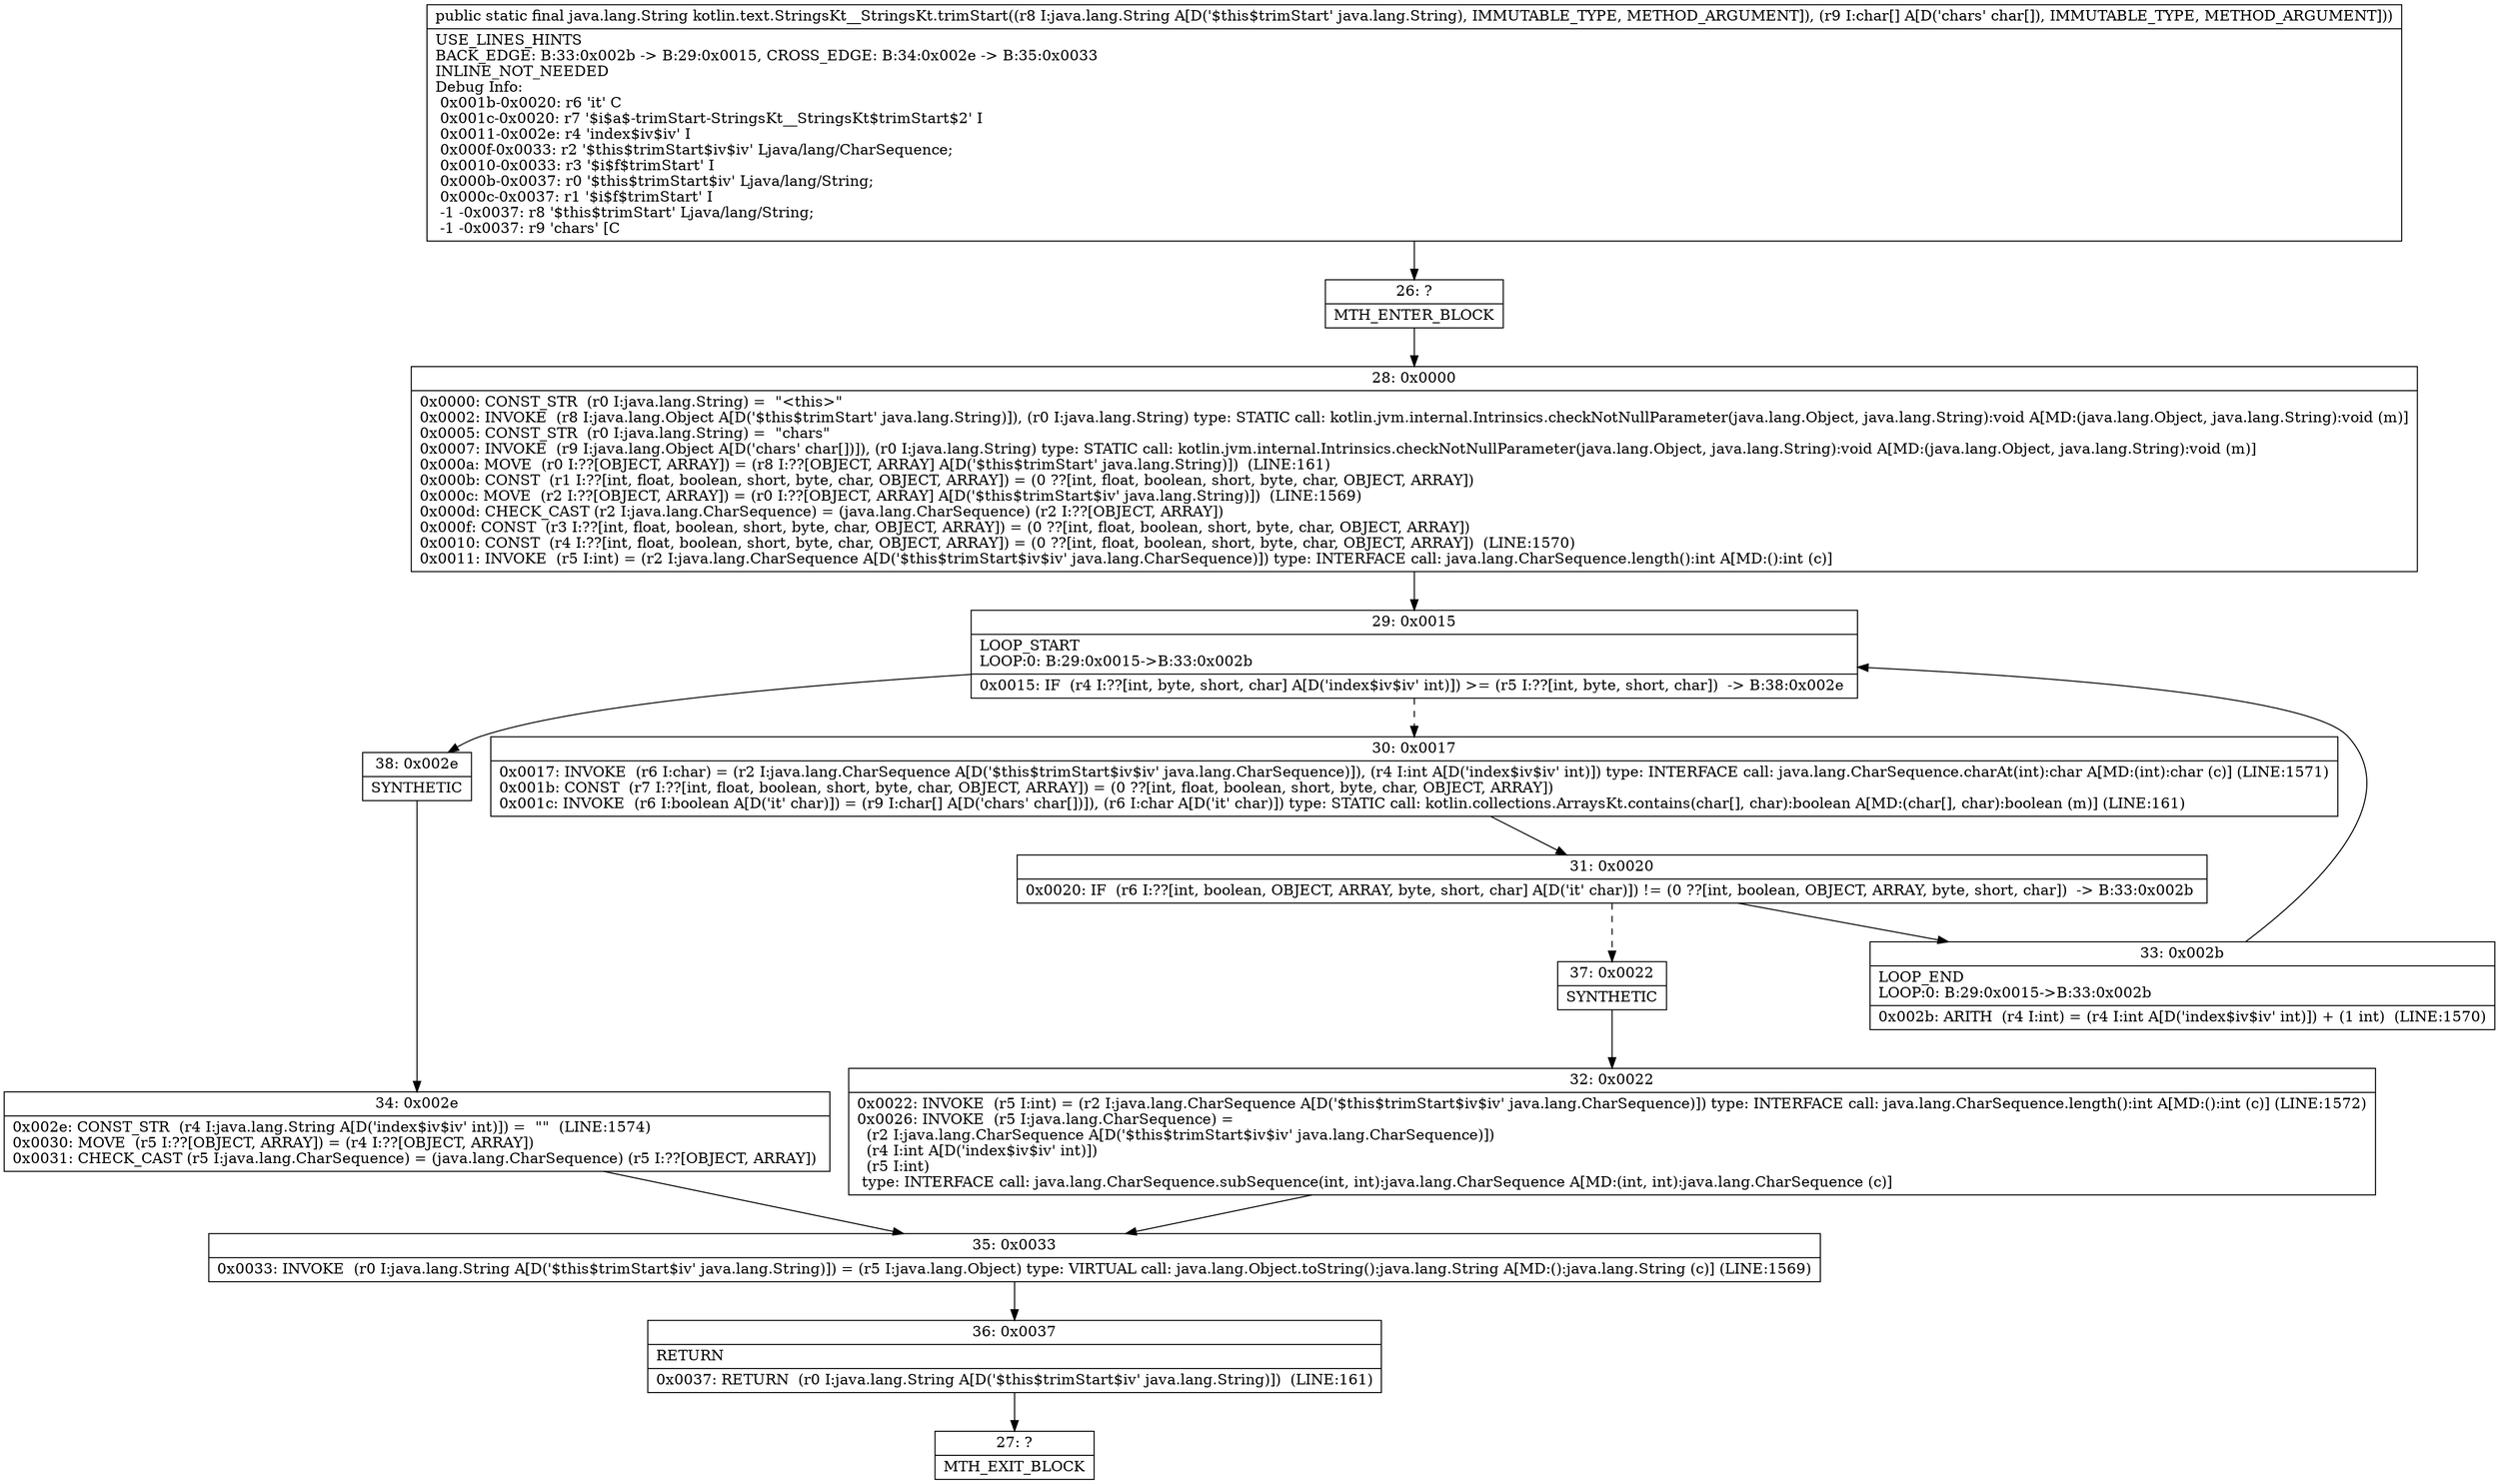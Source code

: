 digraph "CFG forkotlin.text.StringsKt__StringsKt.trimStart(Ljava\/lang\/String;[C)Ljava\/lang\/String;" {
Node_26 [shape=record,label="{26\:\ ?|MTH_ENTER_BLOCK\l}"];
Node_28 [shape=record,label="{28\:\ 0x0000|0x0000: CONST_STR  (r0 I:java.lang.String) =  \"\<this\>\" \l0x0002: INVOKE  (r8 I:java.lang.Object A[D('$this$trimStart' java.lang.String)]), (r0 I:java.lang.String) type: STATIC call: kotlin.jvm.internal.Intrinsics.checkNotNullParameter(java.lang.Object, java.lang.String):void A[MD:(java.lang.Object, java.lang.String):void (m)]\l0x0005: CONST_STR  (r0 I:java.lang.String) =  \"chars\" \l0x0007: INVOKE  (r9 I:java.lang.Object A[D('chars' char[])]), (r0 I:java.lang.String) type: STATIC call: kotlin.jvm.internal.Intrinsics.checkNotNullParameter(java.lang.Object, java.lang.String):void A[MD:(java.lang.Object, java.lang.String):void (m)]\l0x000a: MOVE  (r0 I:??[OBJECT, ARRAY]) = (r8 I:??[OBJECT, ARRAY] A[D('$this$trimStart' java.lang.String)])  (LINE:161)\l0x000b: CONST  (r1 I:??[int, float, boolean, short, byte, char, OBJECT, ARRAY]) = (0 ??[int, float, boolean, short, byte, char, OBJECT, ARRAY]) \l0x000c: MOVE  (r2 I:??[OBJECT, ARRAY]) = (r0 I:??[OBJECT, ARRAY] A[D('$this$trimStart$iv' java.lang.String)])  (LINE:1569)\l0x000d: CHECK_CAST (r2 I:java.lang.CharSequence) = (java.lang.CharSequence) (r2 I:??[OBJECT, ARRAY]) \l0x000f: CONST  (r3 I:??[int, float, boolean, short, byte, char, OBJECT, ARRAY]) = (0 ??[int, float, boolean, short, byte, char, OBJECT, ARRAY]) \l0x0010: CONST  (r4 I:??[int, float, boolean, short, byte, char, OBJECT, ARRAY]) = (0 ??[int, float, boolean, short, byte, char, OBJECT, ARRAY])  (LINE:1570)\l0x0011: INVOKE  (r5 I:int) = (r2 I:java.lang.CharSequence A[D('$this$trimStart$iv$iv' java.lang.CharSequence)]) type: INTERFACE call: java.lang.CharSequence.length():int A[MD:():int (c)]\l}"];
Node_29 [shape=record,label="{29\:\ 0x0015|LOOP_START\lLOOP:0: B:29:0x0015\-\>B:33:0x002b\l|0x0015: IF  (r4 I:??[int, byte, short, char] A[D('index$iv$iv' int)]) \>= (r5 I:??[int, byte, short, char])  \-\> B:38:0x002e \l}"];
Node_30 [shape=record,label="{30\:\ 0x0017|0x0017: INVOKE  (r6 I:char) = (r2 I:java.lang.CharSequence A[D('$this$trimStart$iv$iv' java.lang.CharSequence)]), (r4 I:int A[D('index$iv$iv' int)]) type: INTERFACE call: java.lang.CharSequence.charAt(int):char A[MD:(int):char (c)] (LINE:1571)\l0x001b: CONST  (r7 I:??[int, float, boolean, short, byte, char, OBJECT, ARRAY]) = (0 ??[int, float, boolean, short, byte, char, OBJECT, ARRAY]) \l0x001c: INVOKE  (r6 I:boolean A[D('it' char)]) = (r9 I:char[] A[D('chars' char[])]), (r6 I:char A[D('it' char)]) type: STATIC call: kotlin.collections.ArraysKt.contains(char[], char):boolean A[MD:(char[], char):boolean (m)] (LINE:161)\l}"];
Node_31 [shape=record,label="{31\:\ 0x0020|0x0020: IF  (r6 I:??[int, boolean, OBJECT, ARRAY, byte, short, char] A[D('it' char)]) != (0 ??[int, boolean, OBJECT, ARRAY, byte, short, char])  \-\> B:33:0x002b \l}"];
Node_33 [shape=record,label="{33\:\ 0x002b|LOOP_END\lLOOP:0: B:29:0x0015\-\>B:33:0x002b\l|0x002b: ARITH  (r4 I:int) = (r4 I:int A[D('index$iv$iv' int)]) + (1 int)  (LINE:1570)\l}"];
Node_37 [shape=record,label="{37\:\ 0x0022|SYNTHETIC\l}"];
Node_32 [shape=record,label="{32\:\ 0x0022|0x0022: INVOKE  (r5 I:int) = (r2 I:java.lang.CharSequence A[D('$this$trimStart$iv$iv' java.lang.CharSequence)]) type: INTERFACE call: java.lang.CharSequence.length():int A[MD:():int (c)] (LINE:1572)\l0x0026: INVOKE  (r5 I:java.lang.CharSequence) = \l  (r2 I:java.lang.CharSequence A[D('$this$trimStart$iv$iv' java.lang.CharSequence)])\l  (r4 I:int A[D('index$iv$iv' int)])\l  (r5 I:int)\l type: INTERFACE call: java.lang.CharSequence.subSequence(int, int):java.lang.CharSequence A[MD:(int, int):java.lang.CharSequence (c)]\l}"];
Node_35 [shape=record,label="{35\:\ 0x0033|0x0033: INVOKE  (r0 I:java.lang.String A[D('$this$trimStart$iv' java.lang.String)]) = (r5 I:java.lang.Object) type: VIRTUAL call: java.lang.Object.toString():java.lang.String A[MD:():java.lang.String (c)] (LINE:1569)\l}"];
Node_36 [shape=record,label="{36\:\ 0x0037|RETURN\l|0x0037: RETURN  (r0 I:java.lang.String A[D('$this$trimStart$iv' java.lang.String)])  (LINE:161)\l}"];
Node_27 [shape=record,label="{27\:\ ?|MTH_EXIT_BLOCK\l}"];
Node_38 [shape=record,label="{38\:\ 0x002e|SYNTHETIC\l}"];
Node_34 [shape=record,label="{34\:\ 0x002e|0x002e: CONST_STR  (r4 I:java.lang.String A[D('index$iv$iv' int)]) =  \"\"  (LINE:1574)\l0x0030: MOVE  (r5 I:??[OBJECT, ARRAY]) = (r4 I:??[OBJECT, ARRAY]) \l0x0031: CHECK_CAST (r5 I:java.lang.CharSequence) = (java.lang.CharSequence) (r5 I:??[OBJECT, ARRAY]) \l}"];
MethodNode[shape=record,label="{public static final java.lang.String kotlin.text.StringsKt__StringsKt.trimStart((r8 I:java.lang.String A[D('$this$trimStart' java.lang.String), IMMUTABLE_TYPE, METHOD_ARGUMENT]), (r9 I:char[] A[D('chars' char[]), IMMUTABLE_TYPE, METHOD_ARGUMENT]))  | USE_LINES_HINTS\lBACK_EDGE: B:33:0x002b \-\> B:29:0x0015, CROSS_EDGE: B:34:0x002e \-\> B:35:0x0033\lINLINE_NOT_NEEDED\lDebug Info:\l  0x001b\-0x0020: r6 'it' C\l  0x001c\-0x0020: r7 '$i$a$\-trimStart\-StringsKt__StringsKt$trimStart$2' I\l  0x0011\-0x002e: r4 'index$iv$iv' I\l  0x000f\-0x0033: r2 '$this$trimStart$iv$iv' Ljava\/lang\/CharSequence;\l  0x0010\-0x0033: r3 '$i$f$trimStart' I\l  0x000b\-0x0037: r0 '$this$trimStart$iv' Ljava\/lang\/String;\l  0x000c\-0x0037: r1 '$i$f$trimStart' I\l  \-1 \-0x0037: r8 '$this$trimStart' Ljava\/lang\/String;\l  \-1 \-0x0037: r9 'chars' [C\l}"];
MethodNode -> Node_26;Node_26 -> Node_28;
Node_28 -> Node_29;
Node_29 -> Node_30[style=dashed];
Node_29 -> Node_38;
Node_30 -> Node_31;
Node_31 -> Node_33;
Node_31 -> Node_37[style=dashed];
Node_33 -> Node_29;
Node_37 -> Node_32;
Node_32 -> Node_35;
Node_35 -> Node_36;
Node_36 -> Node_27;
Node_38 -> Node_34;
Node_34 -> Node_35;
}

